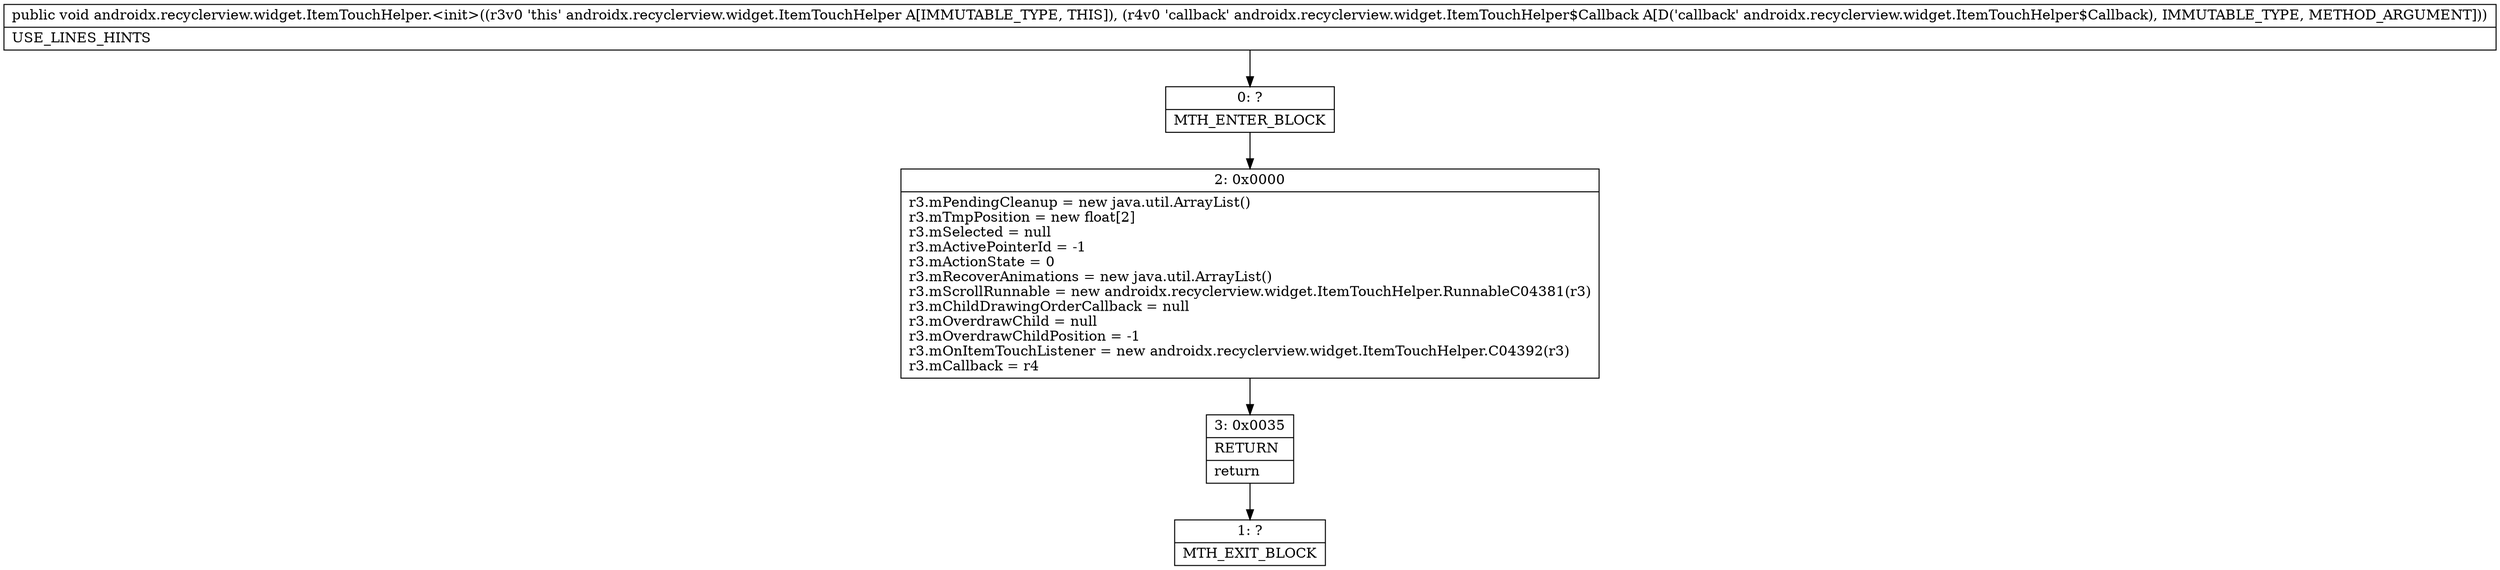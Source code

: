 digraph "CFG forandroidx.recyclerview.widget.ItemTouchHelper.\<init\>(Landroidx\/recyclerview\/widget\/ItemTouchHelper$Callback;)V" {
Node_0 [shape=record,label="{0\:\ ?|MTH_ENTER_BLOCK\l}"];
Node_2 [shape=record,label="{2\:\ 0x0000|r3.mPendingCleanup = new java.util.ArrayList()\lr3.mTmpPosition = new float[2]\lr3.mSelected = null\lr3.mActivePointerId = \-1\lr3.mActionState = 0\lr3.mRecoverAnimations = new java.util.ArrayList()\lr3.mScrollRunnable = new androidx.recyclerview.widget.ItemTouchHelper.RunnableC04381(r3)\lr3.mChildDrawingOrderCallback = null\lr3.mOverdrawChild = null\lr3.mOverdrawChildPosition = \-1\lr3.mOnItemTouchListener = new androidx.recyclerview.widget.ItemTouchHelper.C04392(r3)\lr3.mCallback = r4\l}"];
Node_3 [shape=record,label="{3\:\ 0x0035|RETURN\l|return\l}"];
Node_1 [shape=record,label="{1\:\ ?|MTH_EXIT_BLOCK\l}"];
MethodNode[shape=record,label="{public void androidx.recyclerview.widget.ItemTouchHelper.\<init\>((r3v0 'this' androidx.recyclerview.widget.ItemTouchHelper A[IMMUTABLE_TYPE, THIS]), (r4v0 'callback' androidx.recyclerview.widget.ItemTouchHelper$Callback A[D('callback' androidx.recyclerview.widget.ItemTouchHelper$Callback), IMMUTABLE_TYPE, METHOD_ARGUMENT]))  | USE_LINES_HINTS\l}"];
MethodNode -> Node_0;Node_0 -> Node_2;
Node_2 -> Node_3;
Node_3 -> Node_1;
}

